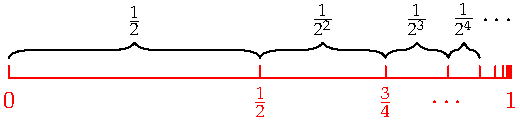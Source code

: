 settings.tex="pdflatex";

texpreamble("\usepackage{amsmath}
\usepackage{amsthm,amssymb}
\usepackage{mathpazo}
\usepackage[svgnames]{xcolor}
");
import graph;


size(260);

real f(int n){return 1-(0.5)^n;}

real amp=0.03;
real ht=0.04;

draw(Label("$\frac 12$",align=N),brace((f(0),ht),(f(1),ht),amp));
draw(Label("$\frac 1{2^2}$",align=N),brace((f(1),ht),(f(2),ht),amp));
draw(Label("$\frac 1{2^3}$",align=N),brace((f(2),ht),(f(3),ht),amp));
draw(Label("$\frac 1{2^4}$",align=N),brace((f(3),ht),(f(4),ht),amp));

label("$\cdots$",(0.975,0.115));

xaxis(0,1,red);

xtick(1,red);

for(int i=0; i<=20; ++i){
	xtick(1-(1/2)^i,red);
}

labelx("$0$",0,S,red);
labelx("$1$",1,S,red);
labelx("$\frac 12$",0.5,S,red);
labelx("$\frac 34$",0.75,S,red);
labelx("$\cdots$",0.875,S,red);